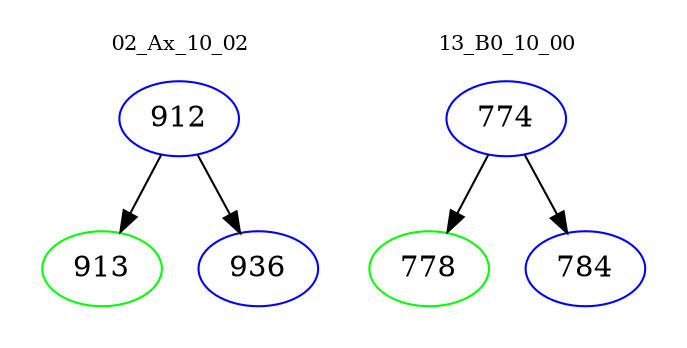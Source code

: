 digraph{
subgraph cluster_0 {
color = white
label = "02_Ax_10_02";
fontsize=10;
T0_912 [label="912", color="blue"]
T0_912 -> T0_913 [color="black"]
T0_913 [label="913", color="green"]
T0_912 -> T0_936 [color="black"]
T0_936 [label="936", color="blue"]
}
subgraph cluster_1 {
color = white
label = "13_B0_10_00";
fontsize=10;
T1_774 [label="774", color="blue"]
T1_774 -> T1_778 [color="black"]
T1_778 [label="778", color="green"]
T1_774 -> T1_784 [color="black"]
T1_784 [label="784", color="blue"]
}
}
